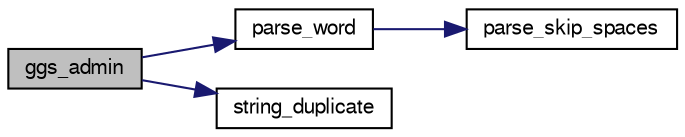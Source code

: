digraph "ggs_admin"
{
 // LATEX_PDF_SIZE
  bgcolor="transparent";
  edge [fontname="FreeSans",fontsize="10",labelfontname="FreeSans",labelfontsize="10"];
  node [fontname="FreeSans",fontsize="10",shape=record];
  rankdir="LR";
  Node1 [label="ggs_admin",height=0.2,width=0.4,color="black", fillcolor="grey75", style="filled", fontcolor="black",tooltip="ggs_admin"];
  Node1 -> Node2 [color="midnightblue",fontsize="10",style="solid",fontname="FreeSans"];
  Node2 [label="parse_word",height=0.2,width=0.4,color="black",URL="$util_8c.html#a37223454580e3fd41f4bddb3c3970da5",tooltip="Parse a word."];
  Node2 -> Node3 [color="midnightblue",fontsize="10",style="solid",fontname="FreeSans"];
  Node3 [label="parse_skip_spaces",height=0.2,width=0.4,color="black",URL="$util_8c.html#a35508e8fcec689d875231b2f93fbe4a5",tooltip="Skip spaces."];
  Node1 -> Node4 [color="midnightblue",fontsize="10",style="solid",fontname="FreeSans"];
  Node4 [label="string_duplicate",height=0.2,width=0.4,color="black",URL="$util_8c.html#ac3369230f66963a04a0e62b04685ae3c",tooltip="Duplicate a string."];
}
